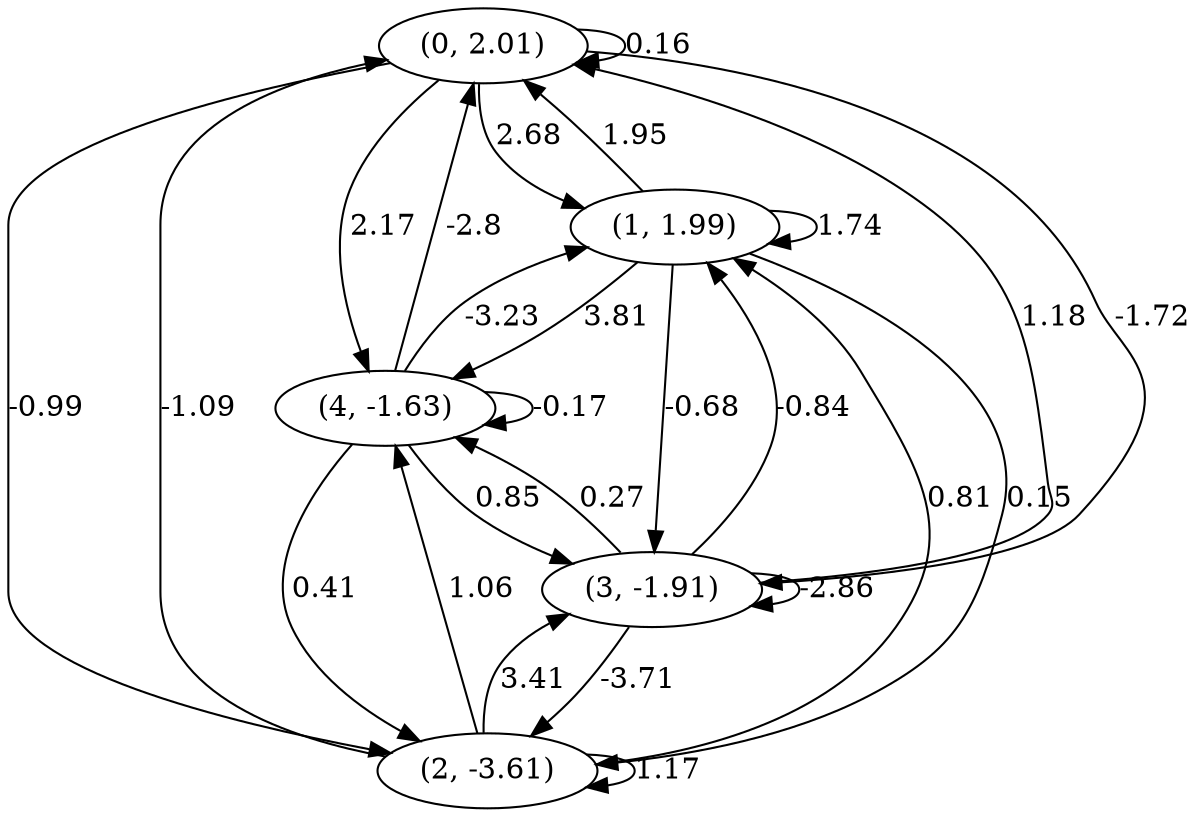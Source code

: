 digraph {
    0 [ label = "(0, 2.01)" ]
    1 [ label = "(1, 1.99)" ]
    2 [ label = "(2, -3.61)" ]
    3 [ label = "(3, -1.91)" ]
    4 [ label = "(4, -1.63)" ]
    0 -> 0 [ label = "0.16" ]
    1 -> 1 [ label = "1.74" ]
    2 -> 2 [ label = "1.17" ]
    3 -> 3 [ label = "-2.86" ]
    4 -> 4 [ label = "-0.17" ]
    1 -> 0 [ label = "1.95" ]
    2 -> 0 [ label = "-1.09" ]
    3 -> 0 [ label = "1.18" ]
    4 -> 0 [ label = "-2.8" ]
    0 -> 1 [ label = "2.68" ]
    2 -> 1 [ label = "0.81" ]
    3 -> 1 [ label = "-0.84" ]
    4 -> 1 [ label = "-3.23" ]
    0 -> 2 [ label = "-0.99" ]
    1 -> 2 [ label = "0.15" ]
    3 -> 2 [ label = "-3.71" ]
    4 -> 2 [ label = "0.41" ]
    0 -> 3 [ label = "-1.72" ]
    1 -> 3 [ label = "-0.68" ]
    2 -> 3 [ label = "3.41" ]
    4 -> 3 [ label = "0.85" ]
    0 -> 4 [ label = "2.17" ]
    1 -> 4 [ label = "3.81" ]
    2 -> 4 [ label = "1.06" ]
    3 -> 4 [ label = "0.27" ]
}

